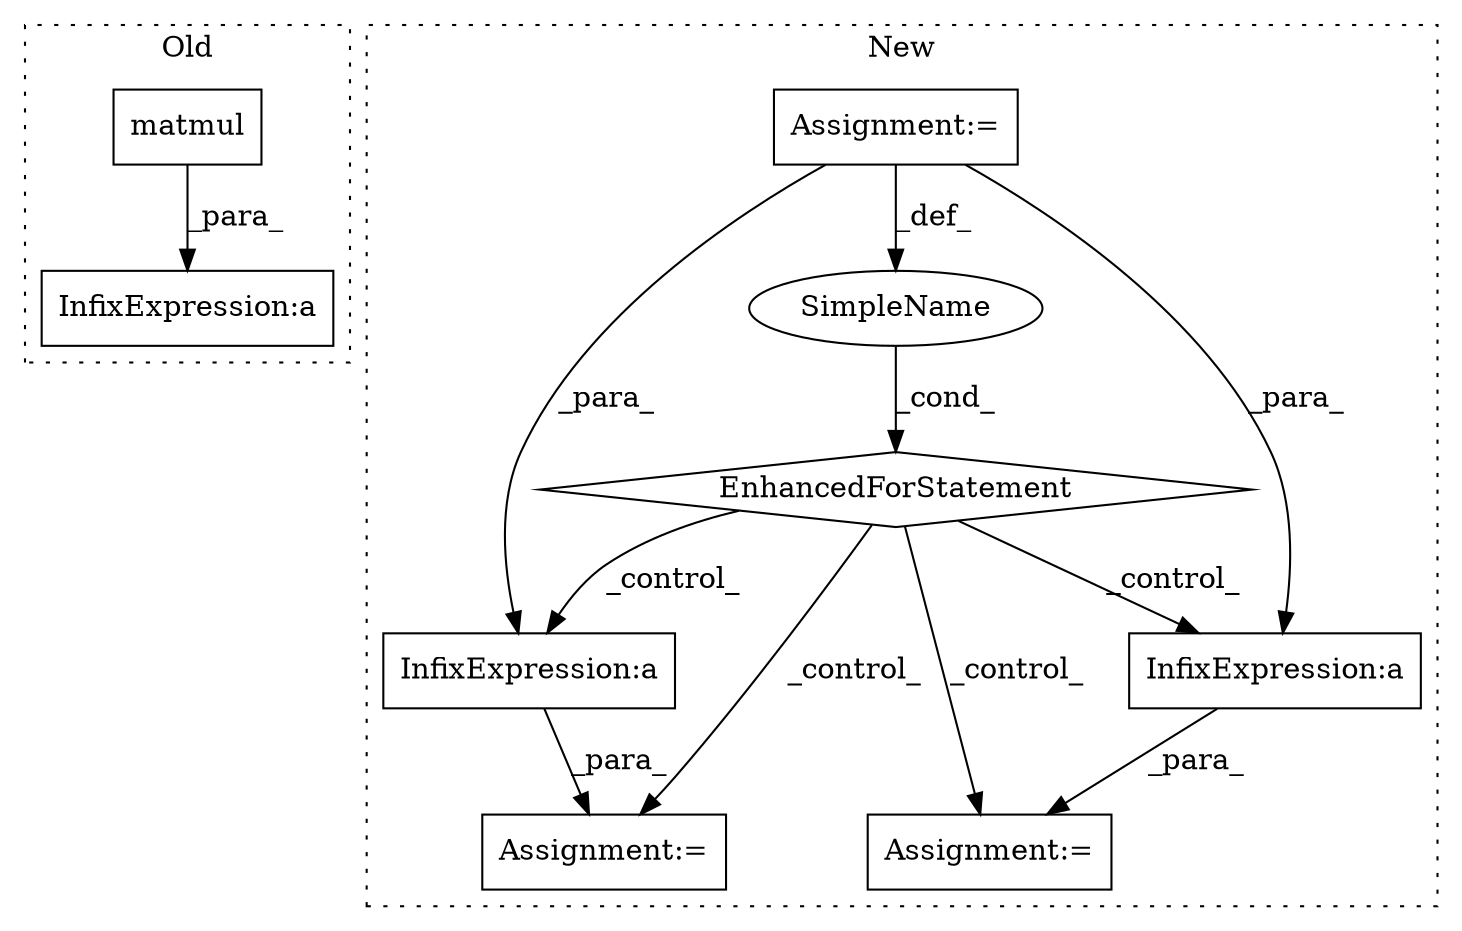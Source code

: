 digraph G {
subgraph cluster0 {
1 [label="matmul" a="32" s="13155,13185" l="7,1" shape="box"];
7 [label="InfixExpression:a" a="27" s="13107" l="3" shape="box"];
label = "Old";
style="dotted";
}
subgraph cluster1 {
2 [label="EnhancedForStatement" a="70" s="13215,13291" l="53,2" shape="diamond"];
3 [label="Assignment:=" a="7" s="13215,13291" l="53,2" shape="box"];
4 [label="Assignment:=" a="7" s="13307" l="2" shape="box"];
5 [label="SimpleName" a="42" s="13272" l="1" shape="ellipse"];
6 [label="InfixExpression:a" a="27" s="13373" l="3" shape="box"];
8 [label="InfixExpression:a" a="27" s="13320" l="3" shape="box"];
9 [label="Assignment:=" a="7" s="13360" l="2" shape="box"];
label = "New";
style="dotted";
}
1 -> 7 [label="_para_"];
2 -> 4 [label="_control_"];
2 -> 6 [label="_control_"];
2 -> 8 [label="_control_"];
2 -> 9 [label="_control_"];
3 -> 8 [label="_para_"];
3 -> 5 [label="_def_"];
3 -> 6 [label="_para_"];
5 -> 2 [label="_cond_"];
6 -> 9 [label="_para_"];
8 -> 4 [label="_para_"];
}